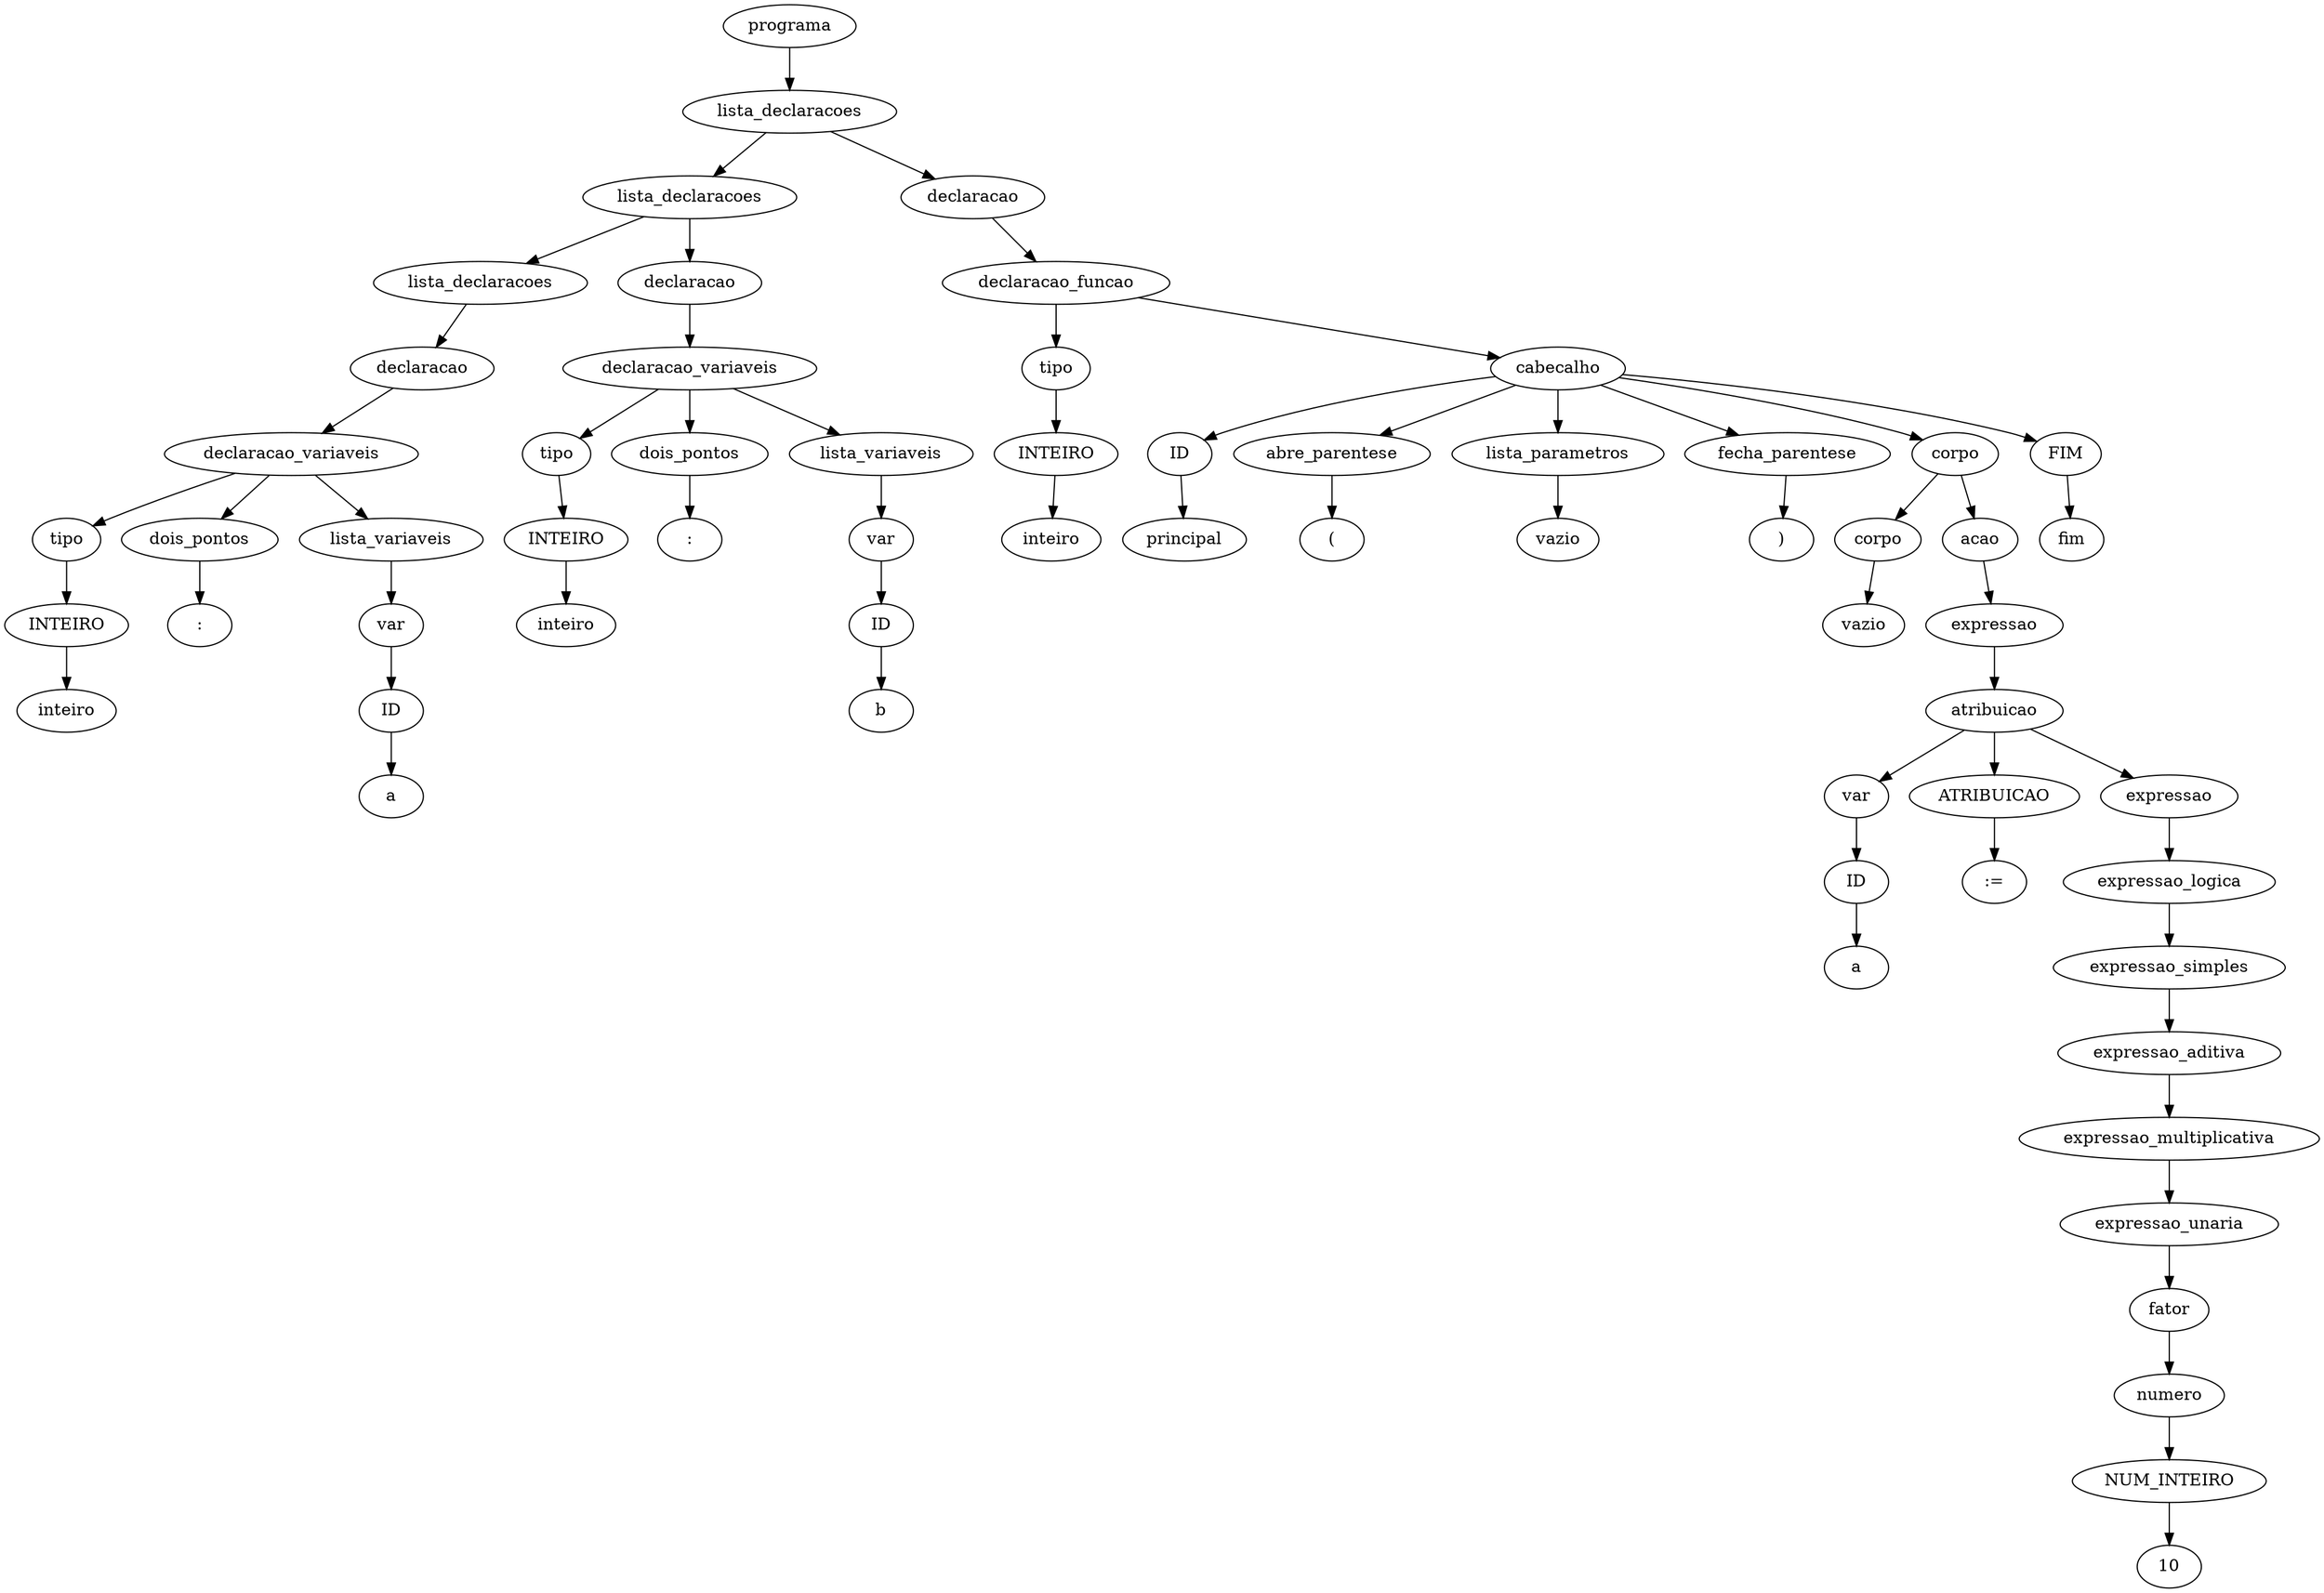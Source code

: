 digraph tree {
    "0x7f57857548b0" [label="programa"];
    "0x7f5785754b20" [label="lista_declaracoes"];
    "0x7f5785754700" [label="lista_declaracoes"];
    "0x7f57857e4550" [label="lista_declaracoes"];
    "0x7f57719bf8b0" [label="declaracao"];
    "0x7f57857e43a0" [label="declaracao_variaveis"];
    "0x7f57857e44c0" [label="tipo"];
    "0x7f57857e4520" [label="INTEIRO"];
    "0x7f57857e4490" [label="inteiro"];
    "0x7f57857e4220" [label="dois_pontos"];
    "0x7f5785754790" [label=":"];
    "0x7f57857e4280" [label="lista_variaveis"];
    "0x7f57857e4430" [label="var"];
    "0x7f57719bf820" [label="ID"];
    "0x7f5785754820" [label="a"];
    "0x7f5785754640" [label="declaracao"];
    "0x7f5785754580" [label="declaracao_variaveis"];
    "0x7f5785754850" [label="tipo"];
    "0x7f57857545b0" [label="INTEIRO"];
    "0x7f5785754730" [label="inteiro"];
    "0x7f57857549d0" [label="dois_pontos"];
    "0x7f5785754a00" [label=":"];
    "0x7f57857546d0" [label="lista_variaveis"];
    "0x7f57857545e0" [label="var"];
    "0x7f5785754610" [label="ID"];
    "0x7f5785754910" [label="b"];
    "0x7f5785754a30" [label="declaracao"];
    "0x7f57857546a0" [label="declaracao_funcao"];
    "0x7f57857e4460" [label="tipo"];
    "0x7f57857e45b0" [label="INTEIRO"];
    "0x7f5785754a60" [label="inteiro"];
    "0x7f5785754c70" [label="cabecalho"];
    "0x7f5785754d60" [label="ID"];
    "0x7f5785754d00" [label="principal"];
    "0x7f57856931c0" [label="abre_parentese"];
    "0x7f5785693220" [label="("];
    "0x7f5785754b80" [label="lista_parametros"];
    "0x7f5785754940" [label="vazio"];
    "0x7f5785693280" [label="fecha_parentese"];
    "0x7f57856932e0" [label=")"];
    "0x7f5785693130" [label="corpo"];
    "0x7f5785754ca0" [label="corpo"];
    "0x7f5785754a90" [label="vazio"];
    "0x7f5785754d30" [label="acao"];
    "0x7f5785754cd0" [label="expressao"];
    "0x7f5785754fa0" [label="atribuicao"];
    "0x7f5785754bb0" [label="var"];
    "0x7f5785754c10" [label="ID"];
    "0x7f5785754d90" [label="a"];
    "0x7f5785693070" [label="ATRIBUICAO"];
    "0x7f5785693100" [label=":="];
    "0x7f5785754f70" [label="expressao"];
    "0x7f5785754f40" [label="expressao_logica"];
    "0x7f5785754e80" [label="expressao_simples"];
    "0x7f5785754e20" [label="expressao_aditiva"];
    "0x7f5785754f10" [label="expressao_multiplicativa"];
    "0x7f5785754dc0" [label="expressao_unaria"];
    "0x7f5785754df0" [label="fator"];
    "0x7f5785754c40" [label="numero"];
    "0x7f5785754be0" [label="NUM_INTEIRO"];
    "0x7f5785754ee0" [label="10"];
    "0x7f5785693340" [label="FIM"];
    "0x7f57856933a0" [label="fim"];
    "0x7f57857548b0" -> "0x7f5785754b20";
    "0x7f5785754b20" -> "0x7f5785754700";
    "0x7f5785754b20" -> "0x7f5785754a30";
    "0x7f5785754700" -> "0x7f57857e4550";
    "0x7f5785754700" -> "0x7f5785754640";
    "0x7f57857e4550" -> "0x7f57719bf8b0";
    "0x7f57719bf8b0" -> "0x7f57857e43a0";
    "0x7f57857e43a0" -> "0x7f57857e44c0";
    "0x7f57857e43a0" -> "0x7f57857e4220";
    "0x7f57857e43a0" -> "0x7f57857e4280";
    "0x7f57857e44c0" -> "0x7f57857e4520";
    "0x7f57857e4520" -> "0x7f57857e4490";
    "0x7f57857e4220" -> "0x7f5785754790";
    "0x7f57857e4280" -> "0x7f57857e4430";
    "0x7f57857e4430" -> "0x7f57719bf820";
    "0x7f57719bf820" -> "0x7f5785754820";
    "0x7f5785754640" -> "0x7f5785754580";
    "0x7f5785754580" -> "0x7f5785754850";
    "0x7f5785754580" -> "0x7f57857549d0";
    "0x7f5785754580" -> "0x7f57857546d0";
    "0x7f5785754850" -> "0x7f57857545b0";
    "0x7f57857545b0" -> "0x7f5785754730";
    "0x7f57857549d0" -> "0x7f5785754a00";
    "0x7f57857546d0" -> "0x7f57857545e0";
    "0x7f57857545e0" -> "0x7f5785754610";
    "0x7f5785754610" -> "0x7f5785754910";
    "0x7f5785754a30" -> "0x7f57857546a0";
    "0x7f57857546a0" -> "0x7f57857e4460";
    "0x7f57857546a0" -> "0x7f5785754c70";
    "0x7f57857e4460" -> "0x7f57857e45b0";
    "0x7f57857e45b0" -> "0x7f5785754a60";
    "0x7f5785754c70" -> "0x7f5785754d60";
    "0x7f5785754c70" -> "0x7f57856931c0";
    "0x7f5785754c70" -> "0x7f5785754b80";
    "0x7f5785754c70" -> "0x7f5785693280";
    "0x7f5785754c70" -> "0x7f5785693130";
    "0x7f5785754c70" -> "0x7f5785693340";
    "0x7f5785754d60" -> "0x7f5785754d00";
    "0x7f57856931c0" -> "0x7f5785693220";
    "0x7f5785754b80" -> "0x7f5785754940";
    "0x7f5785693280" -> "0x7f57856932e0";
    "0x7f5785693130" -> "0x7f5785754ca0";
    "0x7f5785693130" -> "0x7f5785754d30";
    "0x7f5785754ca0" -> "0x7f5785754a90";
    "0x7f5785754d30" -> "0x7f5785754cd0";
    "0x7f5785754cd0" -> "0x7f5785754fa0";
    "0x7f5785754fa0" -> "0x7f5785754bb0";
    "0x7f5785754fa0" -> "0x7f5785693070";
    "0x7f5785754fa0" -> "0x7f5785754f70";
    "0x7f5785754bb0" -> "0x7f5785754c10";
    "0x7f5785754c10" -> "0x7f5785754d90";
    "0x7f5785693070" -> "0x7f5785693100";
    "0x7f5785754f70" -> "0x7f5785754f40";
    "0x7f5785754f40" -> "0x7f5785754e80";
    "0x7f5785754e80" -> "0x7f5785754e20";
    "0x7f5785754e20" -> "0x7f5785754f10";
    "0x7f5785754f10" -> "0x7f5785754dc0";
    "0x7f5785754dc0" -> "0x7f5785754df0";
    "0x7f5785754df0" -> "0x7f5785754c40";
    "0x7f5785754c40" -> "0x7f5785754be0";
    "0x7f5785754be0" -> "0x7f5785754ee0";
    "0x7f5785693340" -> "0x7f57856933a0";
}
